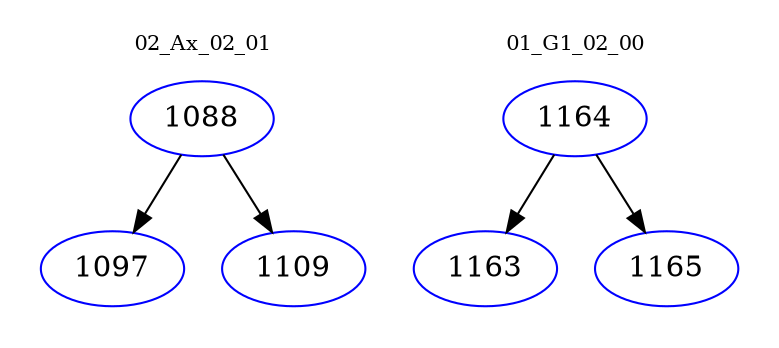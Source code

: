 digraph{
subgraph cluster_0 {
color = white
label = "02_Ax_02_01";
fontsize=10;
T0_1088 [label="1088", color="blue"]
T0_1088 -> T0_1097 [color="black"]
T0_1097 [label="1097", color="blue"]
T0_1088 -> T0_1109 [color="black"]
T0_1109 [label="1109", color="blue"]
}
subgraph cluster_1 {
color = white
label = "01_G1_02_00";
fontsize=10;
T1_1164 [label="1164", color="blue"]
T1_1164 -> T1_1163 [color="black"]
T1_1163 [label="1163", color="blue"]
T1_1164 -> T1_1165 [color="black"]
T1_1165 [label="1165", color="blue"]
}
}
